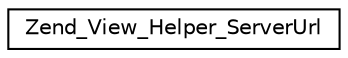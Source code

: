 digraph G
{
  edge [fontname="Helvetica",fontsize="10",labelfontname="Helvetica",labelfontsize="10"];
  node [fontname="Helvetica",fontsize="10",shape=record];
  rankdir="LR";
  Node1 [label="Zend_View_Helper_ServerUrl",height=0.2,width=0.4,color="black", fillcolor="white", style="filled",URL="$class_zend___view___helper___server_url.html"];
}
